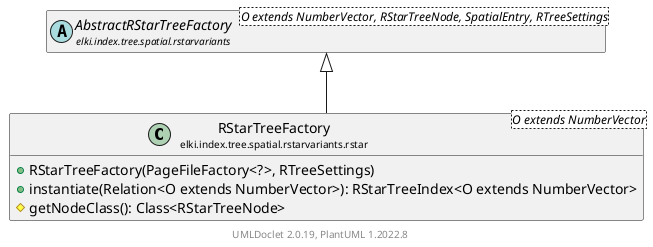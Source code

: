 @startuml
    remove .*\.(Instance|Par|Parameterizer|Factory)$
    set namespaceSeparator none
    hide empty fields
    hide empty methods

    class "<size:14>RStarTreeFactory\n<size:10>elki.index.tree.spatial.rstarvariants.rstar" as elki.index.tree.spatial.rstarvariants.rstar.RStarTreeFactory<O extends NumberVector> [[RStarTreeFactory.html]] {
        +RStarTreeFactory(PageFileFactory<?>, RTreeSettings)
        +instantiate(Relation<O extends NumberVector>): RStarTreeIndex<O extends NumberVector>
        #getNodeClass(): Class<RStarTreeNode>
    }

    abstract class "<size:14>AbstractRStarTreeFactory\n<size:10>elki.index.tree.spatial.rstarvariants" as elki.index.tree.spatial.rstarvariants.AbstractRStarTreeFactory<O extends NumberVector, RStarTreeNode, SpatialEntry, RTreeSettings> [[../AbstractRStarTreeFactory.html]]
    class "<size:14>RStarTreeFactory.Par\n<size:10>elki.index.tree.spatial.rstarvariants.rstar" as elki.index.tree.spatial.rstarvariants.rstar.RStarTreeFactory.Par<O extends NumberVector>

    elki.index.tree.spatial.rstarvariants.AbstractRStarTreeFactory <|-- elki.index.tree.spatial.rstarvariants.rstar.RStarTreeFactory
    elki.index.tree.spatial.rstarvariants.rstar.RStarTreeFactory +-- elki.index.tree.spatial.rstarvariants.rstar.RStarTreeFactory.Par

    center footer UMLDoclet 2.0.19, PlantUML 1.2022.8
@enduml
